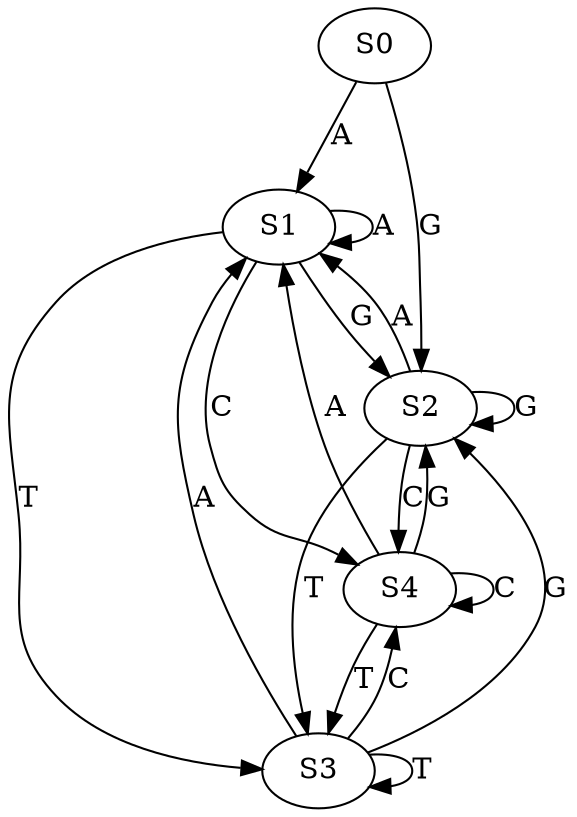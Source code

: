 strict digraph  {
	S0 -> S1 [ label = A ];
	S0 -> S2 [ label = G ];
	S1 -> S2 [ label = G ];
	S1 -> S3 [ label = T ];
	S1 -> S1 [ label = A ];
	S1 -> S4 [ label = C ];
	S2 -> S3 [ label = T ];
	S2 -> S1 [ label = A ];
	S2 -> S2 [ label = G ];
	S2 -> S4 [ label = C ];
	S3 -> S1 [ label = A ];
	S3 -> S2 [ label = G ];
	S3 -> S4 [ label = C ];
	S3 -> S3 [ label = T ];
	S4 -> S3 [ label = T ];
	S4 -> S1 [ label = A ];
	S4 -> S2 [ label = G ];
	S4 -> S4 [ label = C ];
}
